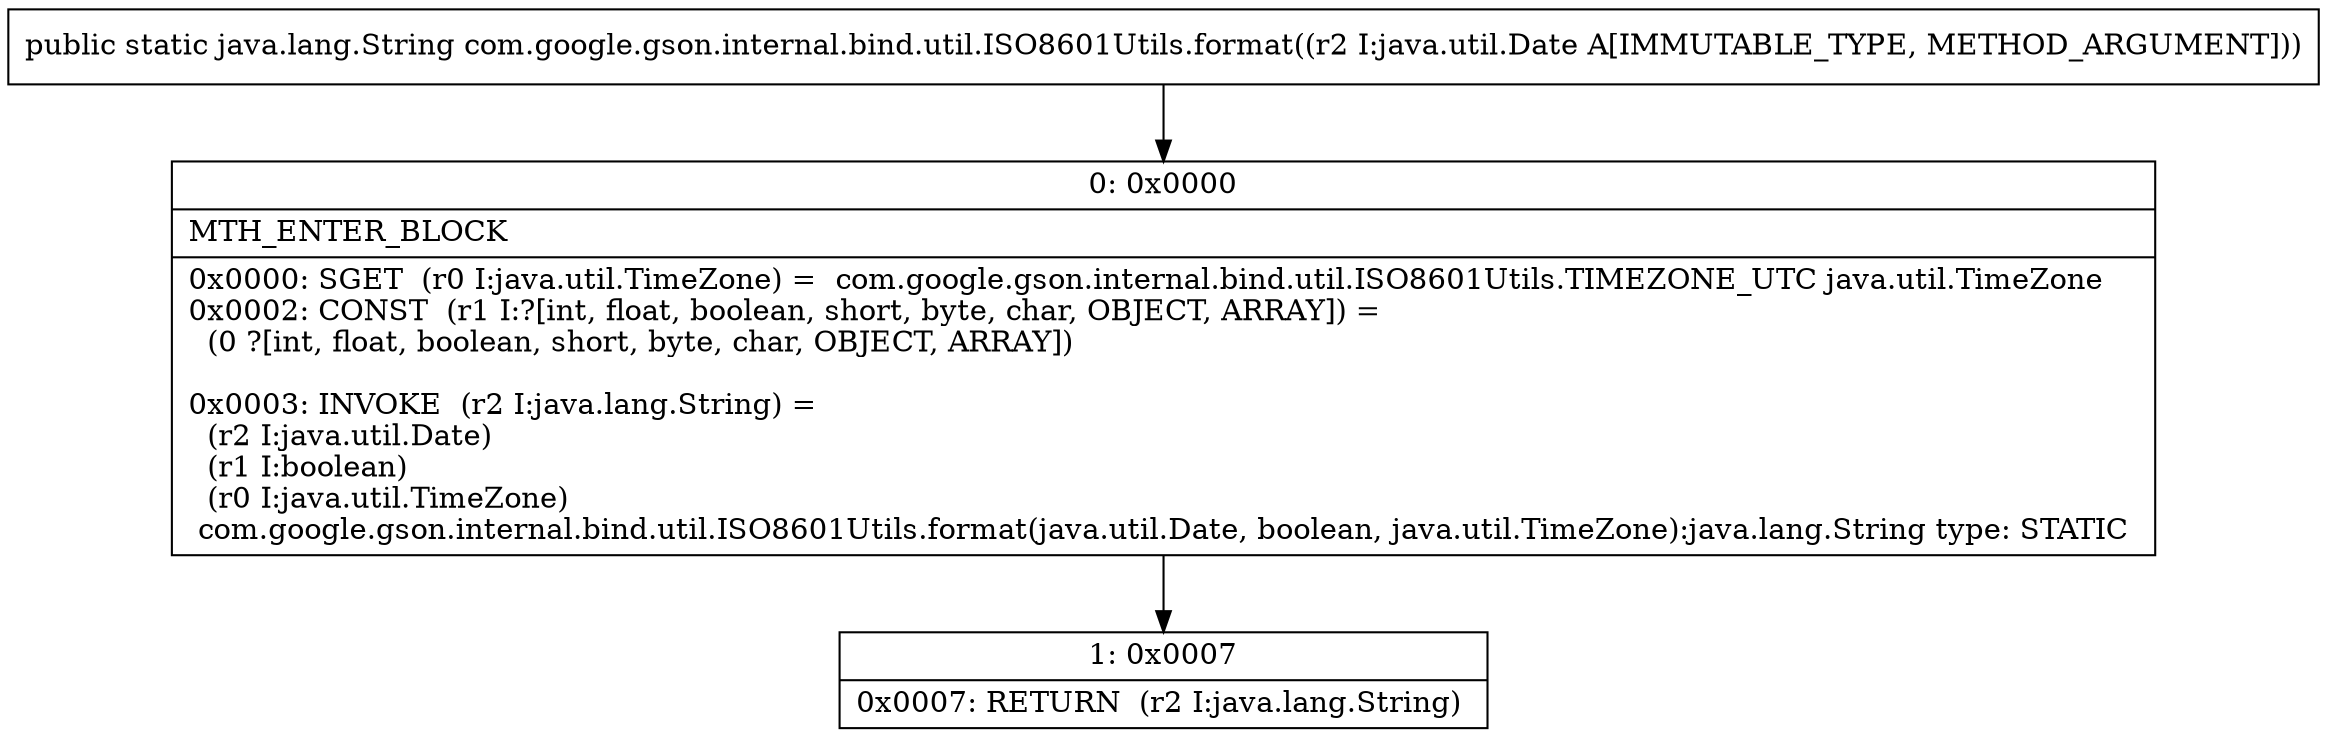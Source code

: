 digraph "CFG forcom.google.gson.internal.bind.util.ISO8601Utils.format(Ljava\/util\/Date;)Ljava\/lang\/String;" {
Node_0 [shape=record,label="{0\:\ 0x0000|MTH_ENTER_BLOCK\l|0x0000: SGET  (r0 I:java.util.TimeZone) =  com.google.gson.internal.bind.util.ISO8601Utils.TIMEZONE_UTC java.util.TimeZone \l0x0002: CONST  (r1 I:?[int, float, boolean, short, byte, char, OBJECT, ARRAY]) = \l  (0 ?[int, float, boolean, short, byte, char, OBJECT, ARRAY])\l \l0x0003: INVOKE  (r2 I:java.lang.String) = \l  (r2 I:java.util.Date)\l  (r1 I:boolean)\l  (r0 I:java.util.TimeZone)\l com.google.gson.internal.bind.util.ISO8601Utils.format(java.util.Date, boolean, java.util.TimeZone):java.lang.String type: STATIC \l}"];
Node_1 [shape=record,label="{1\:\ 0x0007|0x0007: RETURN  (r2 I:java.lang.String) \l}"];
MethodNode[shape=record,label="{public static java.lang.String com.google.gson.internal.bind.util.ISO8601Utils.format((r2 I:java.util.Date A[IMMUTABLE_TYPE, METHOD_ARGUMENT])) }"];
MethodNode -> Node_0;
Node_0 -> Node_1;
}

